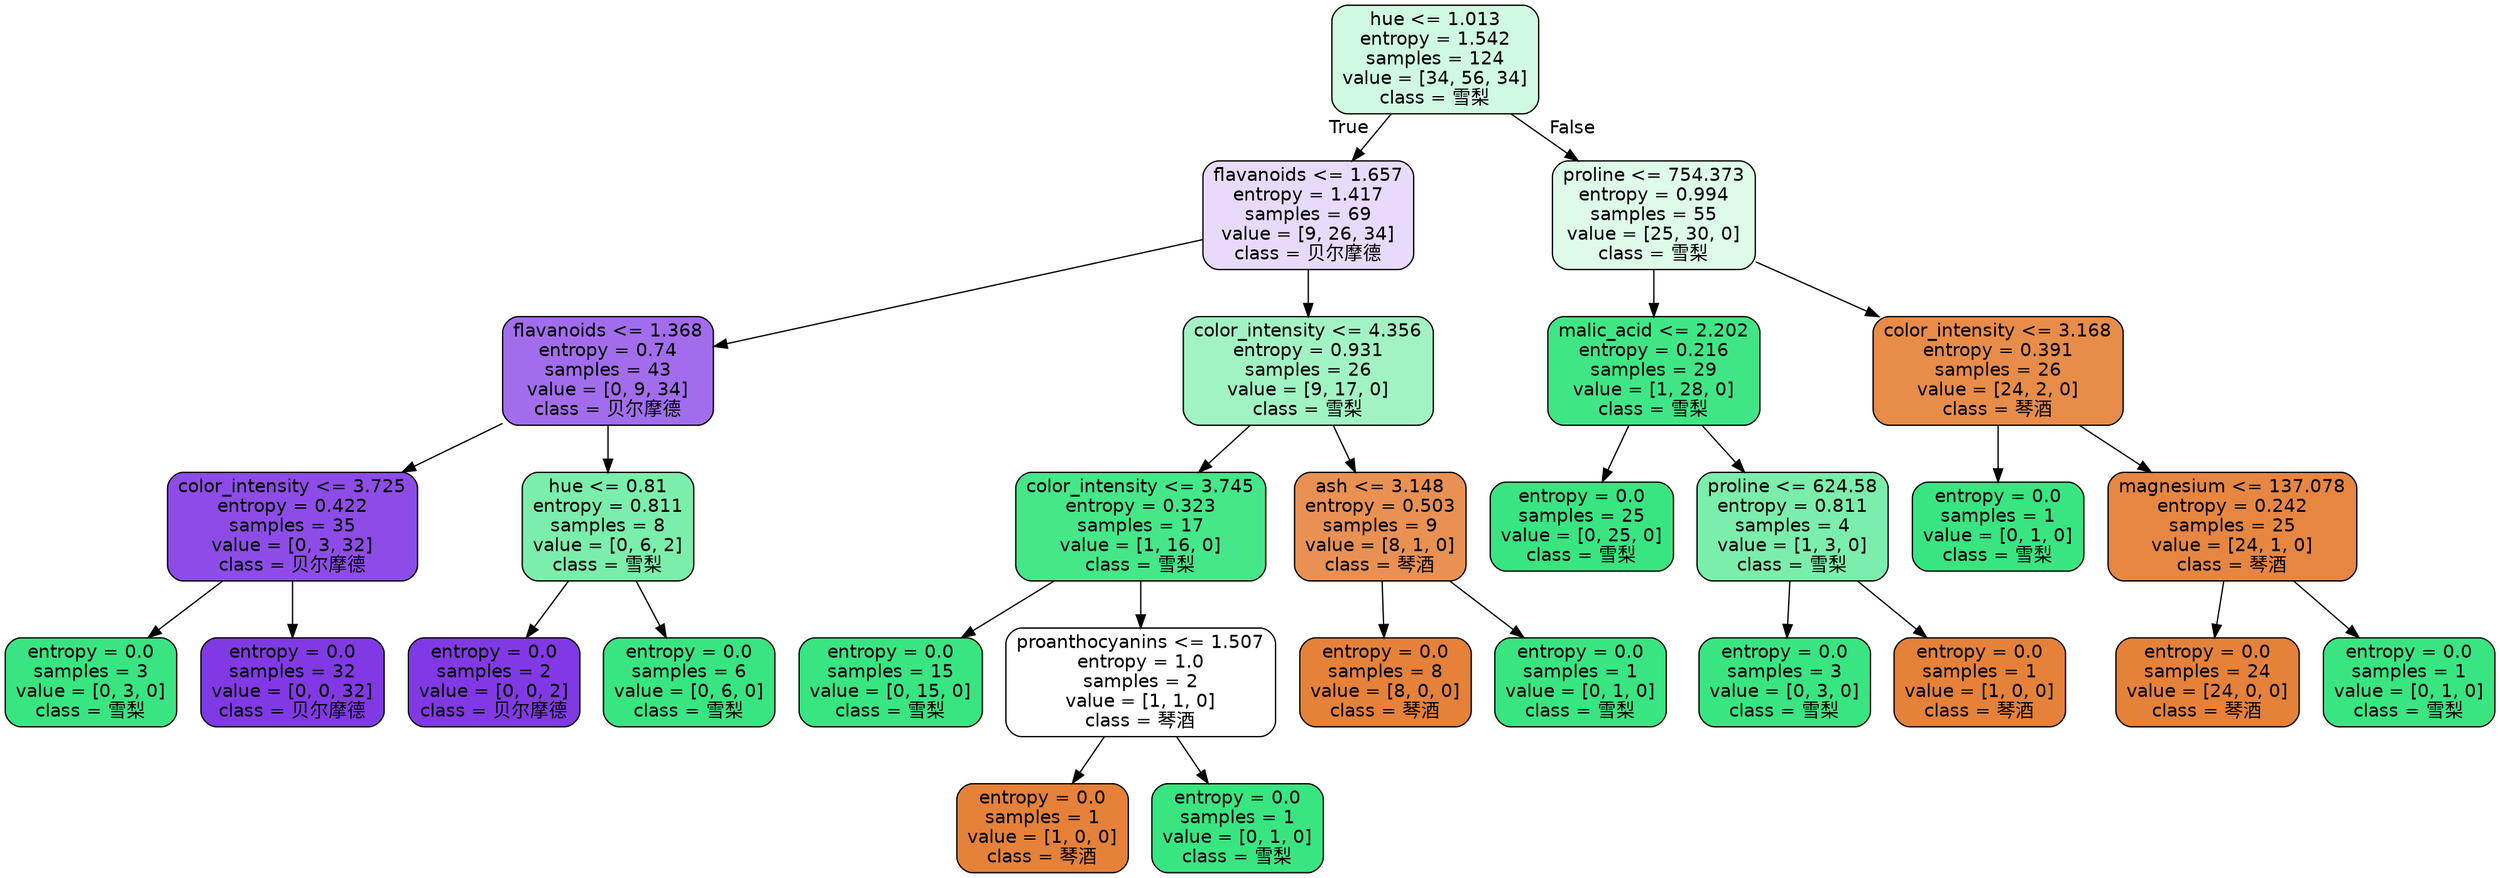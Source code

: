 digraph Tree {
node [shape=box, style="filled, rounded", color="black", fontname=helvetica] ;
edge [fontname=helvetica] ;
0 [label="hue <= 1.013\nentropy = 1.542\nsamples = 124\nvalue = [34, 56, 34]\nclass = 雪梨", fillcolor="#cff9e0"] ;
1 [label="flavanoids <= 1.657\nentropy = 1.417\nsamples = 69\nvalue = [9, 26, 34]\nclass = 贝尔摩德", fillcolor="#e8dafa"] ;
0 -> 1 [labeldistance=2.5, labelangle=45, headlabel="True"] ;
2 [label="flavanoids <= 1.368\nentropy = 0.74\nsamples = 43\nvalue = [0, 9, 34]\nclass = 贝尔摩德", fillcolor="#a26dec"] ;
1 -> 2 ;
3 [label="color_intensity <= 3.725\nentropy = 0.422\nsamples = 35\nvalue = [0, 3, 32]\nclass = 贝尔摩德", fillcolor="#8d4ce7"] ;
2 -> 3 ;
4 [label="entropy = 0.0\nsamples = 3\nvalue = [0, 3, 0]\nclass = 雪梨", fillcolor="#39e581"] ;
3 -> 4 ;
5 [label="entropy = 0.0\nsamples = 32\nvalue = [0, 0, 32]\nclass = 贝尔摩德", fillcolor="#8139e5"] ;
3 -> 5 ;
6 [label="hue <= 0.81\nentropy = 0.811\nsamples = 8\nvalue = [0, 6, 2]\nclass = 雪梨", fillcolor="#7beeab"] ;
2 -> 6 ;
7 [label="entropy = 0.0\nsamples = 2\nvalue = [0, 0, 2]\nclass = 贝尔摩德", fillcolor="#8139e5"] ;
6 -> 7 ;
8 [label="entropy = 0.0\nsamples = 6\nvalue = [0, 6, 0]\nclass = 雪梨", fillcolor="#39e581"] ;
6 -> 8 ;
9 [label="color_intensity <= 4.356\nentropy = 0.931\nsamples = 26\nvalue = [9, 17, 0]\nclass = 雪梨", fillcolor="#a2f3c4"] ;
1 -> 9 ;
10 [label="color_intensity <= 3.745\nentropy = 0.323\nsamples = 17\nvalue = [1, 16, 0]\nclass = 雪梨", fillcolor="#45e789"] ;
9 -> 10 ;
11 [label="entropy = 0.0\nsamples = 15\nvalue = [0, 15, 0]\nclass = 雪梨", fillcolor="#39e581"] ;
10 -> 11 ;
12 [label="proanthocyanins <= 1.507\nentropy = 1.0\nsamples = 2\nvalue = [1, 1, 0]\nclass = 琴酒", fillcolor="#ffffff"] ;
10 -> 12 ;
13 [label="entropy = 0.0\nsamples = 1\nvalue = [1, 0, 0]\nclass = 琴酒", fillcolor="#e58139"] ;
12 -> 13 ;
14 [label="entropy = 0.0\nsamples = 1\nvalue = [0, 1, 0]\nclass = 雪梨", fillcolor="#39e581"] ;
12 -> 14 ;
15 [label="ash <= 3.148\nentropy = 0.503\nsamples = 9\nvalue = [8, 1, 0]\nclass = 琴酒", fillcolor="#e89152"] ;
9 -> 15 ;
16 [label="entropy = 0.0\nsamples = 8\nvalue = [8, 0, 0]\nclass = 琴酒", fillcolor="#e58139"] ;
15 -> 16 ;
17 [label="entropy = 0.0\nsamples = 1\nvalue = [0, 1, 0]\nclass = 雪梨", fillcolor="#39e581"] ;
15 -> 17 ;
18 [label="proline <= 754.373\nentropy = 0.994\nsamples = 55\nvalue = [25, 30, 0]\nclass = 雪梨", fillcolor="#defbea"] ;
0 -> 18 [labeldistance=2.5, labelangle=-45, headlabel="False"] ;
19 [label="malic_acid <= 2.202\nentropy = 0.216\nsamples = 29\nvalue = [1, 28, 0]\nclass = 雪梨", fillcolor="#40e686"] ;
18 -> 19 ;
20 [label="entropy = 0.0\nsamples = 25\nvalue = [0, 25, 0]\nclass = 雪梨", fillcolor="#39e581"] ;
19 -> 20 ;
21 [label="proline <= 624.58\nentropy = 0.811\nsamples = 4\nvalue = [1, 3, 0]\nclass = 雪梨", fillcolor="#7beeab"] ;
19 -> 21 ;
22 [label="entropy = 0.0\nsamples = 3\nvalue = [0, 3, 0]\nclass = 雪梨", fillcolor="#39e581"] ;
21 -> 22 ;
23 [label="entropy = 0.0\nsamples = 1\nvalue = [1, 0, 0]\nclass = 琴酒", fillcolor="#e58139"] ;
21 -> 23 ;
24 [label="color_intensity <= 3.168\nentropy = 0.391\nsamples = 26\nvalue = [24, 2, 0]\nclass = 琴酒", fillcolor="#e78c49"] ;
18 -> 24 ;
25 [label="entropy = 0.0\nsamples = 1\nvalue = [0, 1, 0]\nclass = 雪梨", fillcolor="#39e581"] ;
24 -> 25 ;
26 [label="magnesium <= 137.078\nentropy = 0.242\nsamples = 25\nvalue = [24, 1, 0]\nclass = 琴酒", fillcolor="#e68641"] ;
24 -> 26 ;
27 [label="entropy = 0.0\nsamples = 24\nvalue = [24, 0, 0]\nclass = 琴酒", fillcolor="#e58139"] ;
26 -> 27 ;
28 [label="entropy = 0.0\nsamples = 1\nvalue = [0, 1, 0]\nclass = 雪梨", fillcolor="#39e581"] ;
26 -> 28 ;
}
